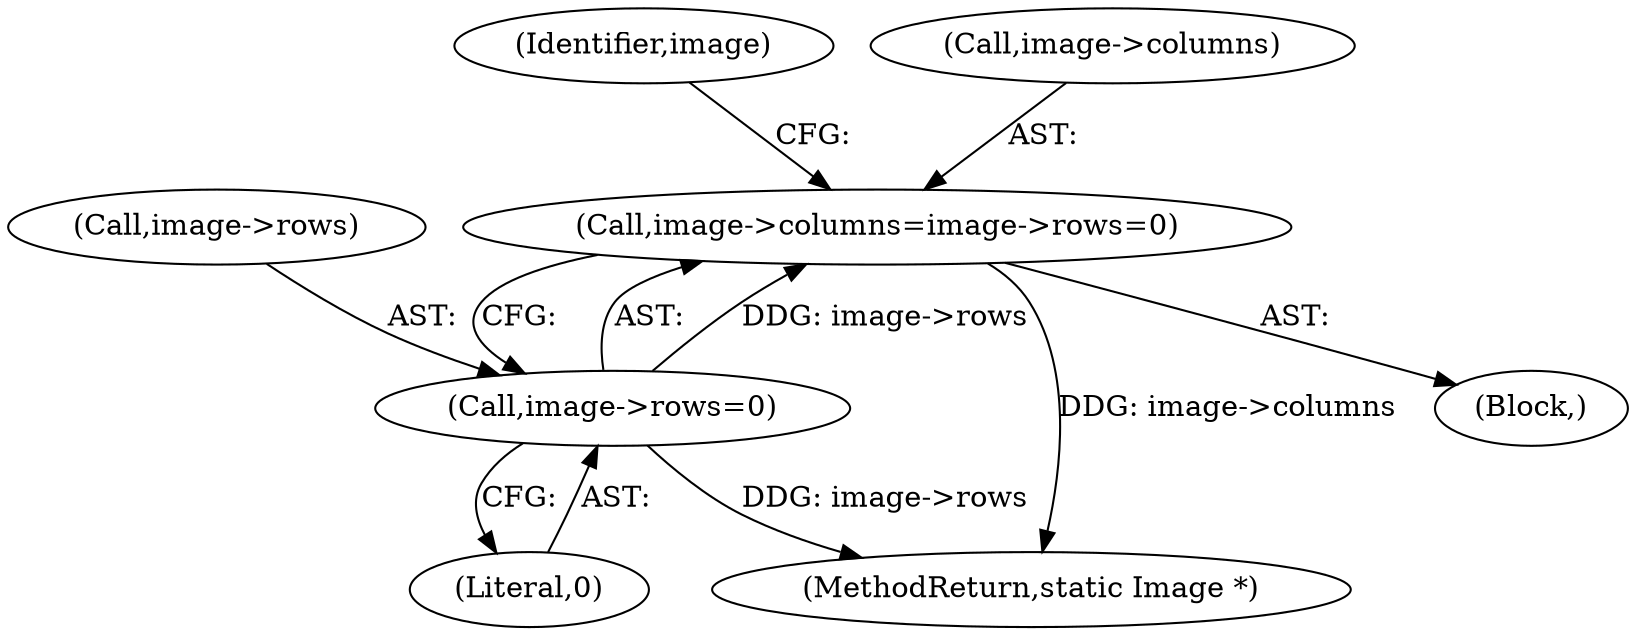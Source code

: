 digraph "0_ImageMagick_437a35e57db5ec078f4a3ccbf71f941276e88430@pointer" {
"1001622" [label="(Call,image->columns=image->rows=0)"];
"1001626" [label="(Call,image->rows=0)"];
"1001630" [label="(Literal,0)"];
"1001633" [label="(Identifier,image)"];
"1001827" [label="(MethodReturn,static Image *)"];
"1001623" [label="(Call,image->columns)"];
"1001627" [label="(Call,image->rows)"];
"1001626" [label="(Call,image->rows=0)"];
"1001622" [label="(Call,image->columns=image->rows=0)"];
"1000407" [label="(Block,)"];
"1001622" -> "1000407"  [label="AST: "];
"1001622" -> "1001626"  [label="CFG: "];
"1001623" -> "1001622"  [label="AST: "];
"1001626" -> "1001622"  [label="AST: "];
"1001633" -> "1001622"  [label="CFG: "];
"1001622" -> "1001827"  [label="DDG: image->columns"];
"1001626" -> "1001622"  [label="DDG: image->rows"];
"1001626" -> "1001630"  [label="CFG: "];
"1001627" -> "1001626"  [label="AST: "];
"1001630" -> "1001626"  [label="AST: "];
"1001626" -> "1001827"  [label="DDG: image->rows"];
}
